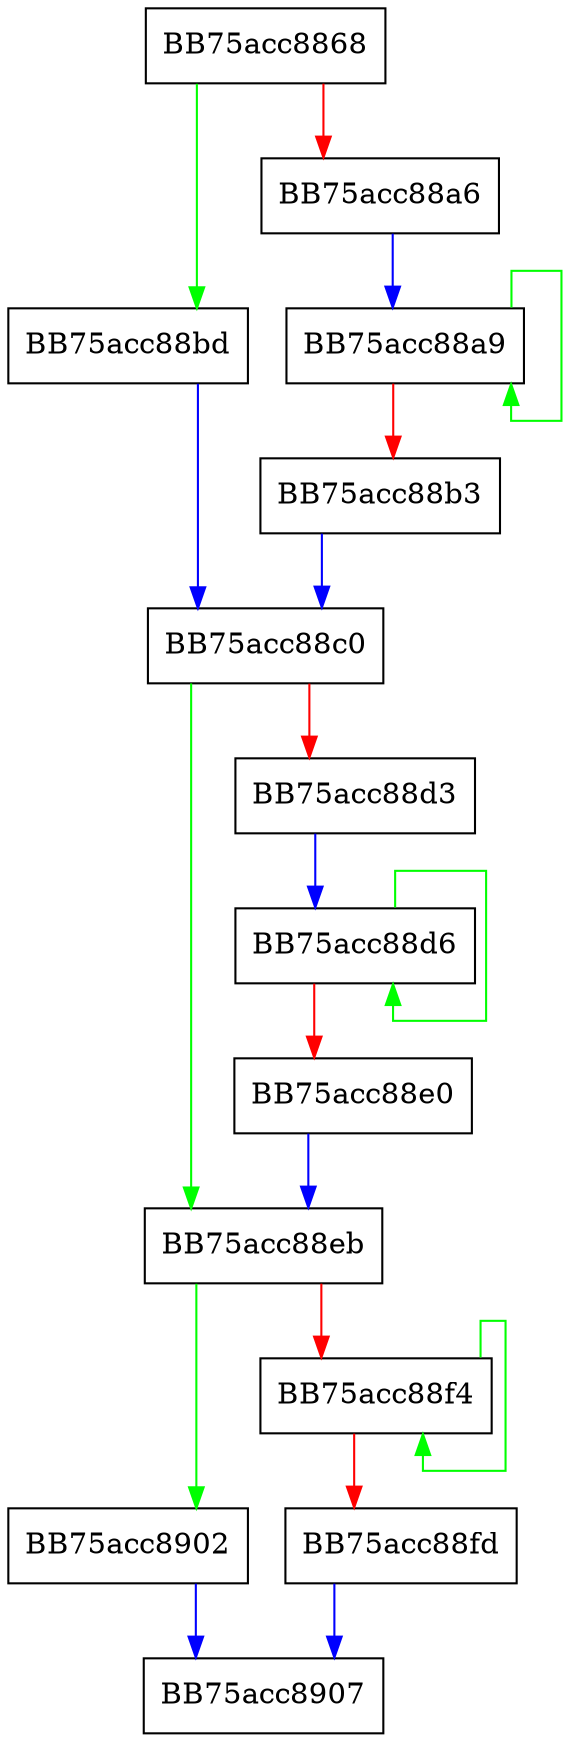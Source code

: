 digraph WPP_SF_sSSLLi {
  node [shape="box"];
  graph [splines=ortho];
  BB75acc8868 -> BB75acc88bd [color="green"];
  BB75acc8868 -> BB75acc88a6 [color="red"];
  BB75acc88a6 -> BB75acc88a9 [color="blue"];
  BB75acc88a9 -> BB75acc88a9 [color="green"];
  BB75acc88a9 -> BB75acc88b3 [color="red"];
  BB75acc88b3 -> BB75acc88c0 [color="blue"];
  BB75acc88bd -> BB75acc88c0 [color="blue"];
  BB75acc88c0 -> BB75acc88eb [color="green"];
  BB75acc88c0 -> BB75acc88d3 [color="red"];
  BB75acc88d3 -> BB75acc88d6 [color="blue"];
  BB75acc88d6 -> BB75acc88d6 [color="green"];
  BB75acc88d6 -> BB75acc88e0 [color="red"];
  BB75acc88e0 -> BB75acc88eb [color="blue"];
  BB75acc88eb -> BB75acc8902 [color="green"];
  BB75acc88eb -> BB75acc88f4 [color="red"];
  BB75acc88f4 -> BB75acc88f4 [color="green"];
  BB75acc88f4 -> BB75acc88fd [color="red"];
  BB75acc88fd -> BB75acc8907 [color="blue"];
  BB75acc8902 -> BB75acc8907 [color="blue"];
}